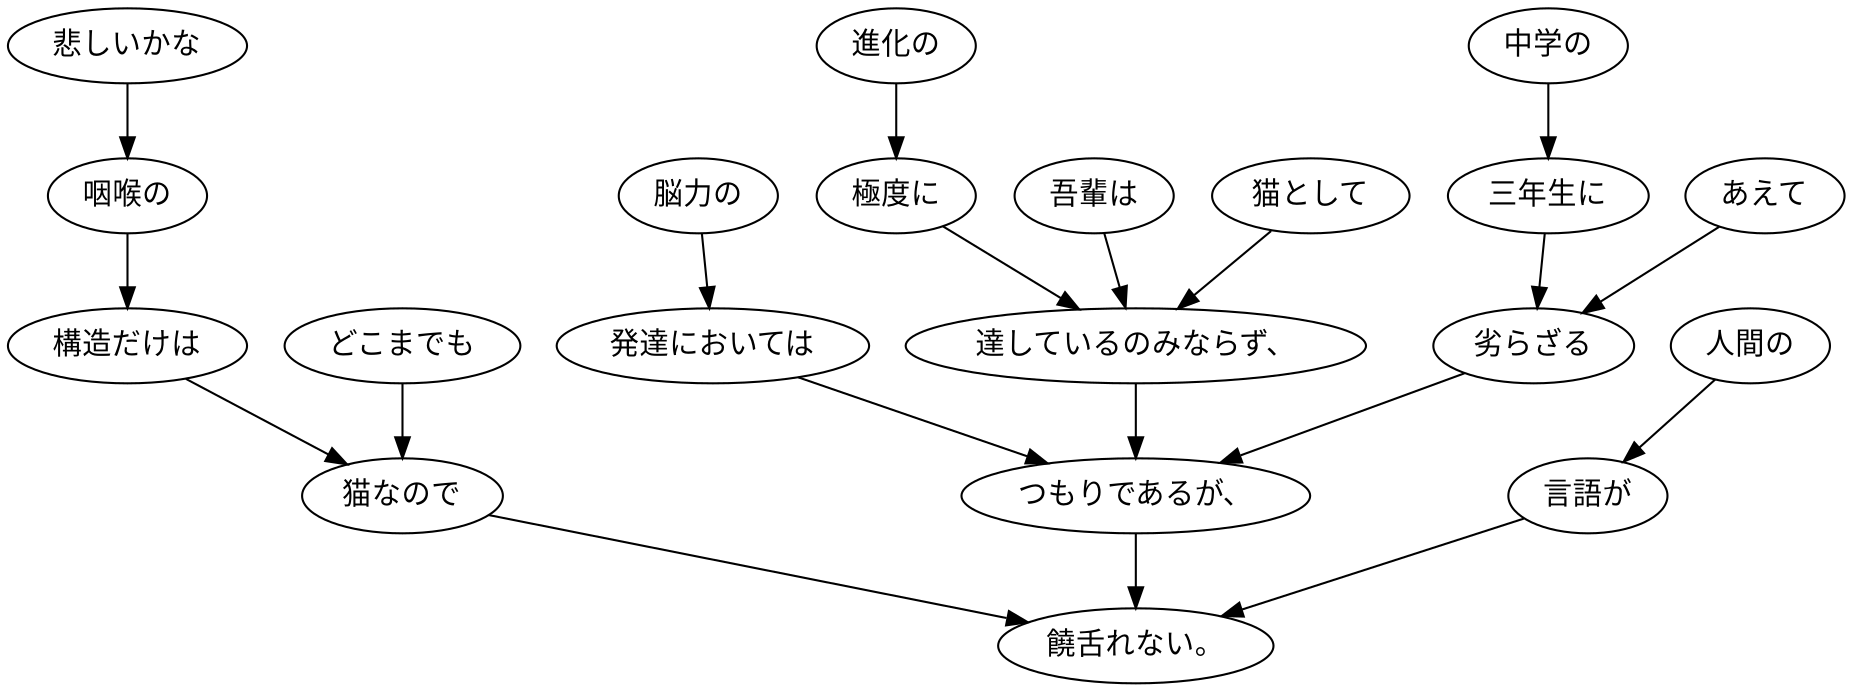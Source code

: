 digraph graph1801 {
	node0 [label="吾輩は"];
	node1 [label="猫として"];
	node2 [label="進化の"];
	node3 [label="極度に"];
	node4 [label="達しているのみならず、"];
	node5 [label="脳力の"];
	node6 [label="発達においては"];
	node7 [label="あえて"];
	node8 [label="中学の"];
	node9 [label="三年生に"];
	node10 [label="劣らざる"];
	node11 [label="つもりであるが、"];
	node12 [label="悲しいかな"];
	node13 [label="咽喉の"];
	node14 [label="構造だけは"];
	node15 [label="どこまでも"];
	node16 [label="猫なので"];
	node17 [label="人間の"];
	node18 [label="言語が"];
	node19 [label="饒舌れない。"];
	node0 -> node4;
	node1 -> node4;
	node2 -> node3;
	node3 -> node4;
	node4 -> node11;
	node5 -> node6;
	node6 -> node11;
	node7 -> node10;
	node8 -> node9;
	node9 -> node10;
	node10 -> node11;
	node11 -> node19;
	node12 -> node13;
	node13 -> node14;
	node14 -> node16;
	node15 -> node16;
	node16 -> node19;
	node17 -> node18;
	node18 -> node19;
}
